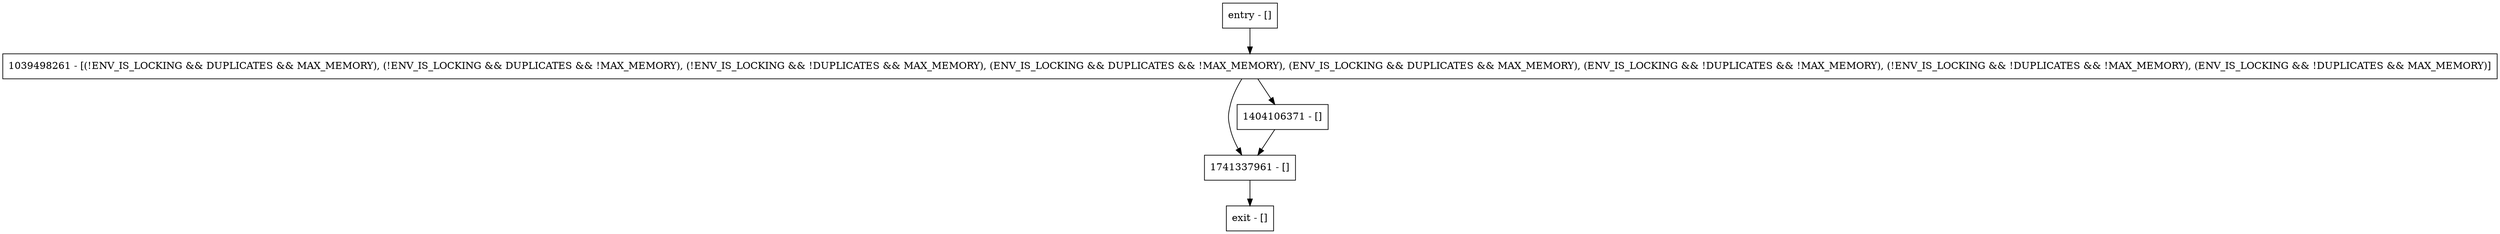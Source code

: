 digraph byteArraySize {
node [shape=record];
1741337961 [label="1741337961 - []"];
entry [label="entry - []"];
exit [label="exit - []"];
1404106371 [label="1404106371 - []"];
1039498261 [label="1039498261 - [(!ENV_IS_LOCKING && DUPLICATES && MAX_MEMORY), (!ENV_IS_LOCKING && DUPLICATES && !MAX_MEMORY), (!ENV_IS_LOCKING && !DUPLICATES && MAX_MEMORY), (ENV_IS_LOCKING && DUPLICATES && !MAX_MEMORY), (ENV_IS_LOCKING && DUPLICATES && MAX_MEMORY), (ENV_IS_LOCKING && !DUPLICATES && !MAX_MEMORY), (!ENV_IS_LOCKING && !DUPLICATES && !MAX_MEMORY), (ENV_IS_LOCKING && !DUPLICATES && MAX_MEMORY)]"];
entry;
exit;
1741337961 -> exit;
entry -> 1039498261;
1404106371 -> 1741337961;
1039498261 -> 1741337961;
1039498261 -> 1404106371;
}
